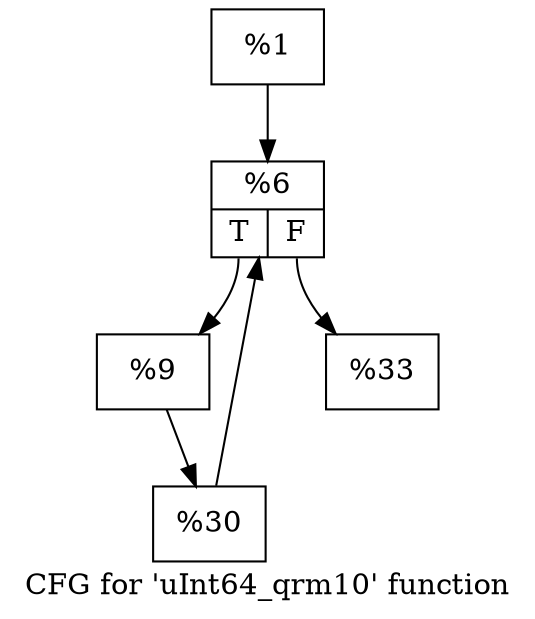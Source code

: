 digraph "CFG for 'uInt64_qrm10' function" {
	label="CFG for 'uInt64_qrm10' function";

	Node0x1a79c50 [shape=record,label="{%1}"];
	Node0x1a79c50 -> Node0x1a79f70;
	Node0x1a79f70 [shape=record,label="{%6|{<s0>T|<s1>F}}"];
	Node0x1a79f70:s0 -> Node0x1a79d40;
	Node0x1a79f70:s1 -> Node0x1a7a180;
	Node0x1a79d40 [shape=record,label="{%9}"];
	Node0x1a79d40 -> Node0x1a7ace0;
	Node0x1a7ace0 [shape=record,label="{%30}"];
	Node0x1a7ace0 -> Node0x1a79f70;
	Node0x1a7a180 [shape=record,label="{%33}"];
}
